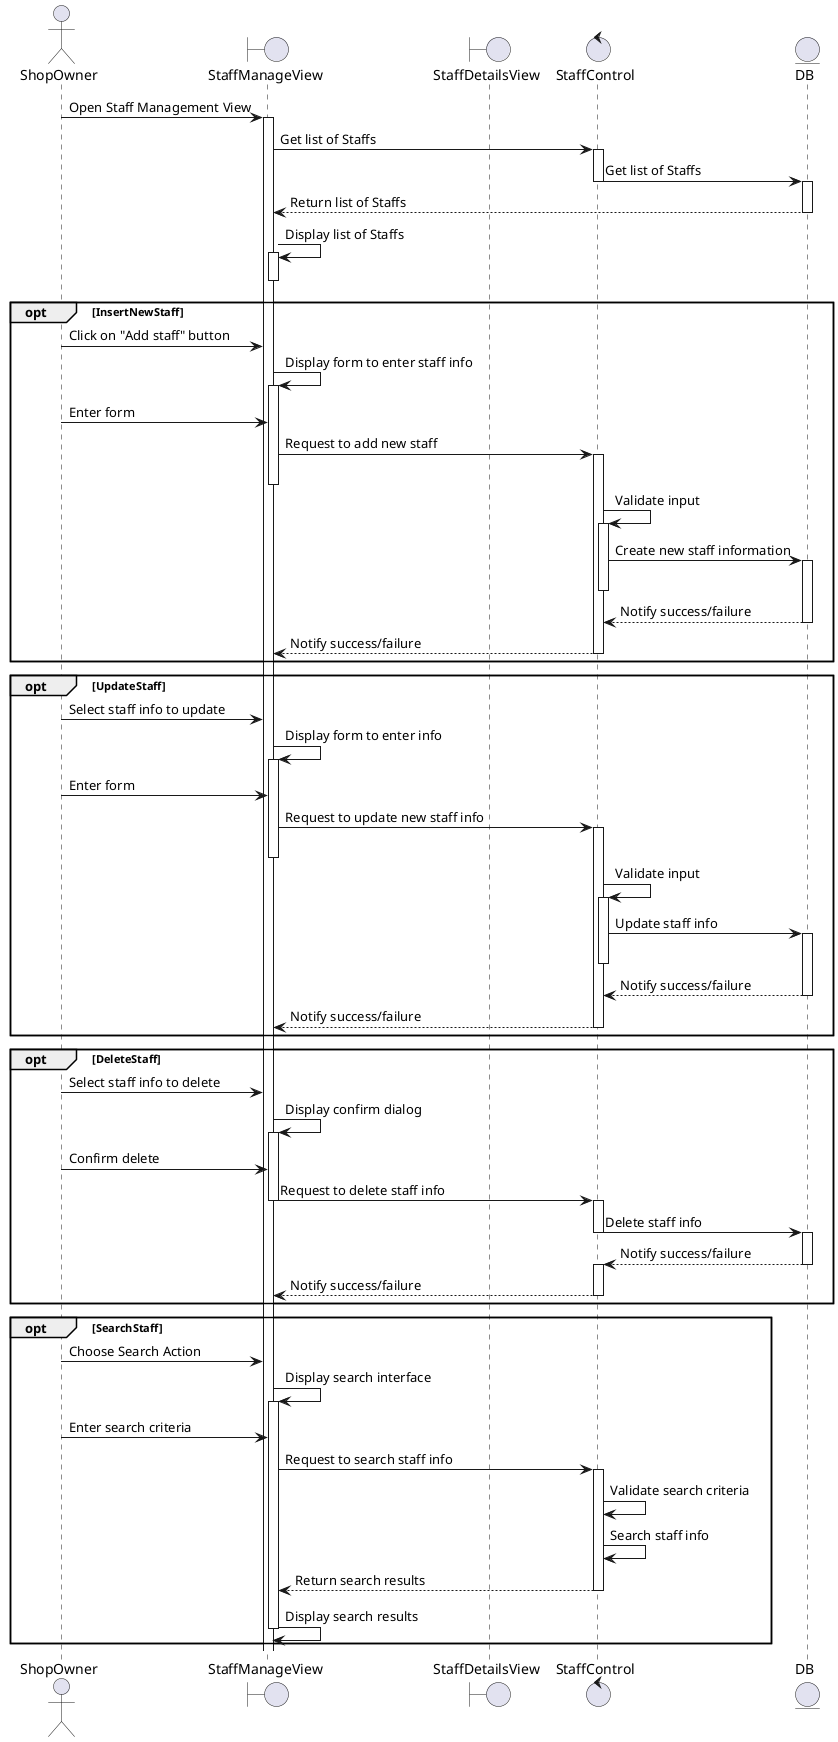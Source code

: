 @startuml

actor ShopOwner 
boundary StaffManageView 
boundary StaffDetailsView 
control StaffControl
entity DB 

ShopOwner -> StaffManageView: Open Staff Management View
activate StaffManageView 
StaffManageView -> StaffControl : Get list of Staffs
activate StaffControl 
StaffControl -> DB: Get list of Staffs
deactivate StaffControl
activate DB
DB --> StaffManageView: Return list of Staffs
deactivate DB
StaffManageView -> StaffManageView: Display list of Staffs
activate StaffManageView 
deactivate StaffManageView 

opt InsertNewStaff
    ShopOwner -> StaffManageView: Click on "Add staff" button
    StaffManageView -> StaffManageView: Display form to enter staff info
    activate StaffManageView
    ShopOwner -> StaffManageView : Enter form
    StaffManageView -> StaffControl: Request to add new staff
    activate StaffControl    
    deactivate StaffManageView
    StaffControl -> StaffControl: Validate input
    activate StaffControl
    StaffControl -> DB: Create new staff information
    activate DB
    deactivate StaffControl
    DB--> StaffControl : Notify success/failure
    deactivate DB
    StaffControl --> StaffManageView: Notify success/failure
    deactivate StaffControl
end   

opt UpdateStaff
    ShopOwner -> StaffManageView: Select staff info to update
    StaffManageView -> StaffManageView: Display form to enter info
    activate StaffManageView
    ShopOwner-> StaffManageView : Enter form
    StaffManageView -> StaffControl: Request to update new staff info
    activate StaffControl    
    deactivate StaffManageView
    StaffControl -> StaffControl: Validate input
    activate StaffControl
    StaffControl -> DB: Update staff info
    activate DB
    deactivate StaffControl
    DB--> StaffControl : Notify success/failure
    deactivate DB
    StaffControl --> StaffManageView: Notify success/failure
    deactivate StaffControl
end  

opt DeleteStaff
    ShopOwner -> StaffManageView: Select staff info to delete
    StaffManageView -> StaffManageView: Display confirm dialog
    activate StaffManageView
    ShopOwner -> StaffManageView: Confirm delete
    
    StaffManageView -> StaffControl: Request to delete staff info
    deactivate StaffManageView
    activate StaffControl    

    StaffControl -> DB: Delete staff info
    deactivate StaffControl
    activate DB
    DB--> StaffControl : Notify success/failure
    deactivate DB
    activate StaffControl
    StaffControl --> StaffManageView: Notify success/failure
    deactivate StaffControl
end  

opt SearchStaff
    ShopOwner -> StaffManageView: Choose Search Action
    StaffManageView -> StaffManageView: Display search interface
    activate StaffManageView 
    ShopOwner -> StaffManageView: Enter search criteria
    StaffManageView -> StaffControl: Request to search staff info
    activate StaffControl
    StaffControl -> StaffControl: Validate search criteria
    StaffControl -> StaffControl: Search staff info
    StaffControl --> StaffManageView: Return search results
    deactivate StaffControl
    StaffManageView -> StaffManageView: Display search results
    deactivate StaffManageView 
end  


@enduml